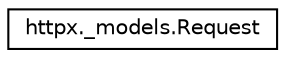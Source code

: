 digraph "Graphical Class Hierarchy"
{
 // LATEX_PDF_SIZE
  edge [fontname="Helvetica",fontsize="10",labelfontname="Helvetica",labelfontsize="10"];
  node [fontname="Helvetica",fontsize="10",shape=record];
  rankdir="LR";
  Node0 [label="httpx._models.Request",height=0.2,width=0.4,color="black", fillcolor="white", style="filled",URL="$classhttpx_1_1__models_1_1Request.html",tooltip=" "];
}
